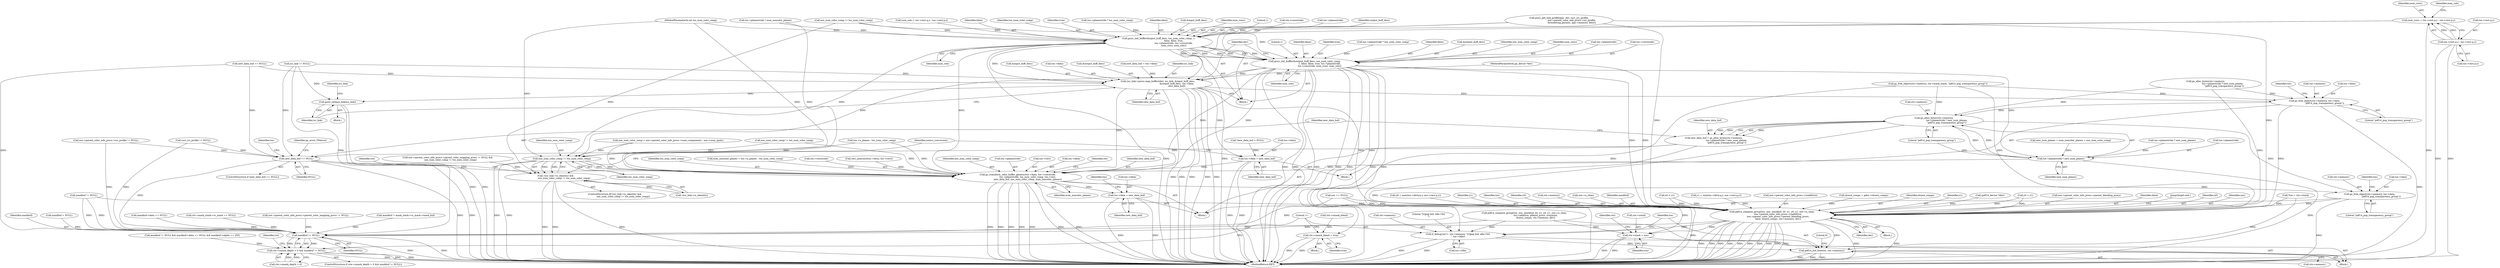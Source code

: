 digraph "0_ghostscript_d621292fb2c8157d9899dcd83fd04dd250e30fe4@integer" {
"1000633" [label="(Call,num_rows = tos->rect.q.y - tos->rect.p.y)"];
"1000635" [label="(Call,tos->rect.q.y - tos->rect.p.y)"];
"1000667" [label="(Call,gsicc_init_buffer(&input_buff_desc, tos_num_color_comp, 1,\n                                          false, false, true,\n                                          tos->planestride, tos->rowstride,\n                                          num_rows, num_cols))"];
"1000683" [label="(Call,gsicc_init_buffer(&output_buff_desc, nos_num_color_comp,\n                                          1, false, false, true, tos->planestride,\n                                          tos->rowstride, num_rows, num_cols))"];
"1000699" [label="(Call,(icc_link->procs.map_buffer)(dev, icc_link, &input_buff_desc,\n                                                     &output_buff_desc, tos->data,\n                                                     new_data_buf))"];
"1000710" [label="(Call,gsicc_release_link(icc_link))"];
"1000722" [label="(Call,gs_free_object(ctx->memory, tos->data,\n                            \"pdf14_pop_transparency_group\"))"];
"1000740" [label="(Call,gs_alloc_bytes(ctx->memory,\n                                    tos->planestride * new_num_planes,\n                                    \"pdf14_pop_transparency_group\"))"];
"1000738" [label="(Call,new_data_buf = gs_alloc_bytes(ctx->memory,\n                                    tos->planestride * new_num_planes,\n                                    \"pdf14_pop_transparency_group\"))"];
"1000751" [label="(Call,new_data_buf == NULL)"];
"1000756" [label="(Call,gs_transform_color_buffer_generic(tos->data, tos->rowstride,\n                            tos->planestride, tos_num_color_comp, tos->rect,\n                            new_data_buf, nos_num_color_comp, num_noncolor_planes))"];
"1000773" [label="(Call,gs_free_object(ctx->memory, tos->data,\n                                \"pdf14_pop_transparency_group\"))"];
"1000846" [label="(Call,pdf14_compose_group(tos, nos, maskbuf, x0, x1, y0, y1, nos->n_chan,\n                 nos->parent_color_info_procs->isadditive,\n                 nos->parent_color_info_procs->parent_blending_procs,\n                 false, drawn_comps, ctx->memory, dev))"];
"1000905" [label="(Call,ctx->stack = nos)"];
"1000917" [label="(Call,maskbuf != NULL)"];
"1000911" [label="(Call,ctx->smask_depth > 0 && maskbuf != NULL)"];
"1000926" [label="(Call,if_debug1m('v', ctx->memory, \"[v]pop buf, idle=%d\n\", tos->idle))"];
"1000935" [label="(Call,pdf14_buf_free(tos, ctx->memory))"];
"1000781" [label="(Call,tos->data = new_data_buf)"];
"1000730" [label="(Call,tos->data = new_data_buf)"];
"1000718" [label="(Call,nos_num_color_comp != tos_num_color_comp)"];
"1000713" [label="(Call,!(icc_link->is_identity) &&\n                        nos_num_color_comp != tos_num_color_comp)"];
"1000744" [label="(Call,tos->planestride * new_num_planes)"];
"1000921" [label="(Call,ctx->smask_blend = true)"];
"1000919" [label="(Identifier,NULL)"];
"1000509" [label="(Call,nos->parent_color_info_procs->icc_profile != NULL)"];
"1000714" [label="(Call,!(icc_link->is_identity))"];
"1000711" [label="(Identifier,icc_link)"];
"1000862" [label="(Call,nos->parent_color_info_procs->parent_blending_procs)"];
"1000741" [label="(Call,ctx->memory)"];
"1000232" [label="(Call,maskbuf = NULL)"];
"1000681" [label="(Identifier,num_rows)"];
"1000671" [label="(Literal,1)"];
"1000729" [label="(Literal,\"pdf14_pop_transparency_group\")"];
"1000688" [label="(Identifier,false)"];
"1000636" [label="(Call,tos->rect.q.y)"];
"1000494" [label="(Block,)"];
"1000920" [label="(Block,)"];
"1000909" [label="(Identifier,nos)"];
"1000726" [label="(Call,tos->data)"];
"1000724" [label="(Identifier,ctx)"];
"1000678" [label="(Call,tos->rowstride)"];
"1000635" [label="(Call,tos->rect.q.y - tos->rect.p.y)"];
"1000690" [label="(Identifier,true)"];
"1000732" [label="(Identifier,tos)"];
"1000905" [label="(Call,ctx->stack = nos)"];
"1000753" [label="(Identifier,NULL)"];
"1000592" [label="(Call,tos->planestride * new_num_planes)"];
"1000867" [label="(Identifier,false)"];
"1000904" [label="(JumpTarget,exit:)"];
"1000850" [label="(Identifier,x0)"];
"1000780" [label="(Literal,\"pdf14_pop_transparency_group\")"];
"1000634" [label="(Identifier,num_rows)"];
"1000571" [label="(Block,)"];
"1000145" [label="(Call,*tos = ctx->stack)"];
"1000209" [label="(Call,nos_num_color_comp = nos->parent_color_info_procs->num_components - nos->num_spots)"];
"1000906" [label="(Call,ctx->stack)"];
"1000709" [label="(Identifier,new_data_buf)"];
"1000675" [label="(Call,tos->planestride)"];
"1000568" [label="(Call,icc_link != NULL)"];
"1000685" [label="(Identifier,output_buff_desc)"];
"1000772" [label="(Identifier,num_noncolor_planes)"];
"1000755" [label="(Identifier,gs_error_VMerror)"];
"1000922" [label="(Call,ctx->smask_blend)"];
"1000734" [label="(Identifier,new_data_buf)"];
"1000758" [label="(Identifier,tos)"];
"1000683" [label="(Call,gsicc_init_buffer(&output_buff_desc, nos_num_color_comp,\n                                          1, false, false, true, tos->planestride,\n                                          tos->rowstride, num_rows, num_cols))"];
"1000923" [label="(Identifier,ctx)"];
"1000942" [label="(MethodReturn,RET)"];
"1000766" [label="(Identifier,tos_num_color_comp)"];
"1000495" [label="(Call,num_noncolor_planes = tos->n_planes - tos_num_color_comp)"];
"1000738" [label="(Call,new_data_buf = gs_alloc_bytes(ctx->memory,\n                                    tos->planestride * new_num_planes,\n                                    \"pdf14_pop_transparency_group\"))"];
"1000473" [label="(Call,nos->parent_color_info_procs->parent_color_mapping_procs != NULL &&\n        nos_num_color_comp != tos_num_color_comp)"];
"1000700" [label="(Identifier,dev)"];
"1000143" [label="(Block,)"];
"1000911" [label="(Call,ctx->smask_depth > 0 && maskbuf != NULL)"];
"1000752" [label="(Identifier,new_data_buf)"];
"1000760" [label="(Call,tos->rowstride)"];
"1000883" [label="(Call,pdf14_compose_group(tos, nos, maskbuf, x0, x1, y0, y1, nos->n_chan,\n                                ctx->additive, pblend_procs, overprint,\n                                drawn_comps, ctx->memory, dev))"];
"1000719" [label="(Identifier,nos_num_color_comp)"];
"1000740" [label="(Call,gs_alloc_bytes(ctx->memory,\n                                    tos->planestride * new_num_planes,\n                                    \"pdf14_pop_transparency_group\"))"];
"1000712" [label="(ControlStructure,if(!(icc_link->is_identity) &&\n                        nos_num_color_comp != tos_num_color_comp))"];
"1000142" [label="(MethodParameterIn,gx_device *dev)"];
"1000650" [label="(Call,num_cols = tos->rect.q.x - tos->rect.p.x)"];
"1000672" [label="(Identifier,false)"];
"1000918" [label="(Identifier,maskbuf)"];
"1000848" [label="(Identifier,nos)"];
"1000488" [label="(Call,x0 < x1)"];
"1000264" [label="(Call,y0 = max(tos->dirty.p.y, nos->rect.p.y))"];
"1000245" [label="(Call,nos == NULL)"];
"1000853" [label="(Identifier,y1)"];
"1000917" [label="(Call,maskbuf != NULL)"];
"1000588" [label="(Call,gs_alloc_bytes(ctx->memory,\n                                                tos->planestride * new_num_planes,\n                                                    \"pdf14_pop_transparency_group\"))"];
"1000872" [label="(Identifier,dev)"];
"1000847" [label="(Identifier,tos)"];
"1000168" [label="(Call,*new_data_buf = NULL)"];
"1000925" [label="(Identifier,true)"];
"1000852" [label="(Identifier,y0)"];
"1000869" [label="(Call,ctx->memory)"];
"1000383" [label="(Call,maskbuf != NULL)"];
"1000702" [label="(Call,&input_buff_desc)"];
"1000682" [label="(Identifier,num_cols)"];
"1000910" [label="(ControlStructure,if (ctx->smask_depth > 0 && maskbuf != NULL))"];
"1000731" [label="(Call,tos->data)"];
"1000607" [label="(Call,tos->planestride * nos_num_color_comp)"];
"1000748" [label="(Identifier,new_num_planes)"];
"1000670" [label="(Identifier,tos_num_color_comp)"];
"1000854" [label="(Call,nos->n_chan)"];
"1000941" [label="(Literal,0)"];
"1000926" [label="(Call,if_debug1m('v', ctx->memory, \"[v]pop buf, idle=%d\n\", tos->idle))"];
"1000785" [label="(Identifier,new_data_buf)"];
"1000914" [label="(Identifier,ctx)"];
"1000849" [label="(Identifier,maskbuf)"];
"1000497" [label="(Call,tos->n_planes - tos_num_color_comp)"];
"1000387" [label="(Call,maskbuf->data == NULL)"];
"1000250" [label="(Call,rect_intersect(tos->dirty, tos->rect))"];
"1000721" [label="(Block,)"];
"1000783" [label="(Identifier,tos)"];
"1000771" [label="(Identifier,nos_num_color_comp)"];
"1000491" [label="(Call,y0 < y1)"];
"1000710" [label="(Call,gsicc_release_link(icc_link))"];
"1000737" [label="(Block,)"];
"1000763" [label="(Call,tos->planestride)"];
"1000281" [label="(Call,y1 = min(tos->dirty.q.y, nos->rect.q.y))"];
"1000730" [label="(Call,tos->data = new_data_buf)"];
"1000749" [label="(Literal,\"pdf14_pop_transparency_group\")"];
"1000345" [label="(Call,ctx->mask_stack->rc_mask == NULL)"];
"1000936" [label="(Identifier,tos)"];
"1000767" [label="(Call,tos->rect)"];
"1000781" [label="(Call,tos->data = new_data_buf)"];
"1000474" [label="(Call,nos->parent_color_info_procs->parent_color_mapping_procs != NULL)"];
"1000722" [label="(Call,gs_free_object(ctx->memory, tos->data,\n                            \"pdf14_pop_transparency_group\"))"];
"1000777" [label="(Call,tos->data)"];
"1000621" [label="(Call,tos->planestride * num_noncolor_planes)"];
"1000744" [label="(Call,tos->planestride * new_num_planes)"];
"1000931" [label="(Literal,\"[v]pop buf, idle=%d\n\")"];
"1000706" [label="(Call,tos->data)"];
"1000699" [label="(Call,(icc_link->procs.map_buffer)(dev, icc_link, &input_buff_desc,\n                                                     &output_buff_desc, tos->data,\n                                                     new_data_buf))"];
"1000937" [label="(Call,ctx->memory)"];
"1000713" [label="(Call,!(icc_link->is_identity) &&\n                        nos_num_color_comp != tos_num_color_comp)"];
"1000757" [label="(Call,tos->data)"];
"1000689" [label="(Identifier,false)"];
"1000704" [label="(Call,&output_buff_desc)"];
"1000516" [label="(Call,curr_icc_profile != NULL)"];
"1000932" [label="(Call,tos->idle)"];
"1000684" [label="(Call,&output_buff_desc)"];
"1000745" [label="(Call,tos->planestride)"];
"1000774" [label="(Call,ctx->memory)"];
"1000686" [label="(Identifier,nos_num_color_comp)"];
"1000697" [label="(Identifier,num_rows)"];
"1000756" [label="(Call,gs_transform_color_buffer_generic(tos->data, tos->rowstride,\n                            tos->planestride, tos_num_color_comp, tos->rect,\n                            new_data_buf, nos_num_color_comp, num_noncolor_planes))"];
"1000912" [label="(Call,ctx->smask_depth > 0)"];
"1000582" [label="(Call,nos_num_color_comp != tos_num_color_comp)"];
"1000667" [label="(Call,gsicc_init_buffer(&input_buff_desc, tos_num_color_comp, 1,\n                                          false, false, true,\n                                          tos->planestride, tos->rowstride,\n                                          num_rows, num_cols))"];
"1000481" [label="(Call,nos_num_color_comp != tos_num_color_comp)"];
"1000674" [label="(Identifier,true)"];
"1000382" [label="(Call,maskbuf != NULL && maskbuf->data == NULL && maskbuf->alpha == 255)"];
"1000846" [label="(Call,pdf14_compose_group(tos, nos, maskbuf, x0, x1, y0, y1, nos->n_chan,\n                 nos->parent_color_info_procs->isadditive,\n                 nos->parent_color_info_procs->parent_blending_procs,\n                 false, drawn_comps, ctx->memory, dev))"];
"1000691" [label="(Call,tos->planestride)"];
"1000750" [label="(ControlStructure,if (new_data_buf == NULL))"];
"1000633" [label="(Call,num_rows = tos->rect.q.y - tos->rect.p.y)"];
"1000739" [label="(Identifier,new_data_buf)"];
"1000718" [label="(Call,nos_num_color_comp != tos_num_color_comp)"];
"1000857" [label="(Call,nos->parent_color_info_procs->isadditive)"];
"1000643" [label="(Call,tos->rect.p.y)"];
"1000552" [label="(Call,gsicc_get_link_profile(pgs, dev, curr_icc_profile,\n                                    nos->parent_color_info_procs->icc_profile,\n                                    &rendering_params, pgs->memory, false))"];
"1000194" [label="(Call,drawn_comps = pdev->drawn_comps)"];
"1000628" [label="(Call,new_data_buf = tos->data)"];
"1000868" [label="(Identifier,drawn_comps)"];
"1000775" [label="(Identifier,ctx)"];
"1000502" [label="(Call,new_num_planes = num_noncolor_planes + nos_num_color_comp)"];
"1000694" [label="(Call,tos->rowstride)"];
"1000140" [label="(MethodParameterIn,int tos_num_color_comp)"];
"1000701" [label="(Identifier,icc_link)"];
"1000698" [label="(Identifier,num_cols)"];
"1000851" [label="(Identifier,x1)"];
"1000751" [label="(Call,new_data_buf == NULL)"];
"1000353" [label="(Call,gs_free_object(ctx->memory, ctx->mask_stack, \"pdf14_pop_transparency_group\"))"];
"1000184" [label="(Call,(pdf14_device *)dev)"];
"1000716" [label="(Identifier,icc_link)"];
"1000616" [label="(Call,tos->planestride * tos_num_color_comp)"];
"1000935" [label="(Call,pdf14_buf_free(tos, ctx->memory))"];
"1000237" [label="(Call,maskbuf = mask_stack->rc_mask->mask_buf)"];
"1000782" [label="(Call,tos->data)"];
"1000927" [label="(Literal,'v')"];
"1000580" [label="(Block,)"];
"1000723" [label="(Call,ctx->memory)"];
"1000921" [label="(Call,ctx->smask_blend = true)"];
"1000788" [label="(Identifier,tos)"];
"1000928" [label="(Call,ctx->memory)"];
"1000599" [label="(Call,new_data_buf == NULL)"];
"1000651" [label="(Identifier,num_cols)"];
"1000673" [label="(Identifier,false)"];
"1000736" [label="(Identifier,nonicc_conversion)"];
"1000668" [label="(Call,&input_buff_desc)"];
"1000770" [label="(Identifier,new_data_buf)"];
"1000773" [label="(Call,gs_free_object(ctx->memory, tos->data,\n                                \"pdf14_pop_transparency_group\"))"];
"1000687" [label="(Literal,1)"];
"1000720" [label="(Identifier,tos_num_color_comp)"];
"1000633" -> "1000580"  [label="AST: "];
"1000633" -> "1000635"  [label="CFG: "];
"1000634" -> "1000633"  [label="AST: "];
"1000635" -> "1000633"  [label="AST: "];
"1000651" -> "1000633"  [label="CFG: "];
"1000633" -> "1000942"  [label="DDG: "];
"1000635" -> "1000633"  [label="DDG: "];
"1000635" -> "1000633"  [label="DDG: "];
"1000633" -> "1000667"  [label="DDG: "];
"1000635" -> "1000643"  [label="CFG: "];
"1000636" -> "1000635"  [label="AST: "];
"1000643" -> "1000635"  [label="AST: "];
"1000635" -> "1000942"  [label="DDG: "];
"1000635" -> "1000942"  [label="DDG: "];
"1000667" -> "1000580"  [label="AST: "];
"1000667" -> "1000682"  [label="CFG: "];
"1000668" -> "1000667"  [label="AST: "];
"1000670" -> "1000667"  [label="AST: "];
"1000671" -> "1000667"  [label="AST: "];
"1000672" -> "1000667"  [label="AST: "];
"1000673" -> "1000667"  [label="AST: "];
"1000674" -> "1000667"  [label="AST: "];
"1000675" -> "1000667"  [label="AST: "];
"1000678" -> "1000667"  [label="AST: "];
"1000681" -> "1000667"  [label="AST: "];
"1000682" -> "1000667"  [label="AST: "];
"1000685" -> "1000667"  [label="CFG: "];
"1000667" -> "1000942"  [label="DDG: "];
"1000667" -> "1000942"  [label="DDG: "];
"1000616" -> "1000667"  [label="DDG: "];
"1000582" -> "1000667"  [label="DDG: "];
"1000140" -> "1000667"  [label="DDG: "];
"1000552" -> "1000667"  [label="DDG: "];
"1000621" -> "1000667"  [label="DDG: "];
"1000650" -> "1000667"  [label="DDG: "];
"1000667" -> "1000683"  [label="DDG: "];
"1000667" -> "1000683"  [label="DDG: "];
"1000667" -> "1000683"  [label="DDG: "];
"1000667" -> "1000683"  [label="DDG: "];
"1000667" -> "1000683"  [label="DDG: "];
"1000667" -> "1000683"  [label="DDG: "];
"1000667" -> "1000699"  [label="DDG: "];
"1000667" -> "1000718"  [label="DDG: "];
"1000667" -> "1000756"  [label="DDG: "];
"1000683" -> "1000580"  [label="AST: "];
"1000683" -> "1000698"  [label="CFG: "];
"1000684" -> "1000683"  [label="AST: "];
"1000686" -> "1000683"  [label="AST: "];
"1000687" -> "1000683"  [label="AST: "];
"1000688" -> "1000683"  [label="AST: "];
"1000689" -> "1000683"  [label="AST: "];
"1000690" -> "1000683"  [label="AST: "];
"1000691" -> "1000683"  [label="AST: "];
"1000694" -> "1000683"  [label="AST: "];
"1000697" -> "1000683"  [label="AST: "];
"1000698" -> "1000683"  [label="AST: "];
"1000700" -> "1000683"  [label="CFG: "];
"1000683" -> "1000942"  [label="DDG: "];
"1000683" -> "1000942"  [label="DDG: "];
"1000683" -> "1000942"  [label="DDG: "];
"1000683" -> "1000942"  [label="DDG: "];
"1000683" -> "1000942"  [label="DDG: "];
"1000683" -> "1000942"  [label="DDG: "];
"1000683" -> "1000942"  [label="DDG: "];
"1000582" -> "1000683"  [label="DDG: "];
"1000607" -> "1000683"  [label="DDG: "];
"1000683" -> "1000699"  [label="DDG: "];
"1000683" -> "1000718"  [label="DDG: "];
"1000683" -> "1000744"  [label="DDG: "];
"1000683" -> "1000756"  [label="DDG: "];
"1000683" -> "1000756"  [label="DDG: "];
"1000683" -> "1000846"  [label="DDG: "];
"1000683" -> "1000921"  [label="DDG: "];
"1000699" -> "1000580"  [label="AST: "];
"1000699" -> "1000709"  [label="CFG: "];
"1000700" -> "1000699"  [label="AST: "];
"1000701" -> "1000699"  [label="AST: "];
"1000702" -> "1000699"  [label="AST: "];
"1000704" -> "1000699"  [label="AST: "];
"1000706" -> "1000699"  [label="AST: "];
"1000709" -> "1000699"  [label="AST: "];
"1000711" -> "1000699"  [label="CFG: "];
"1000699" -> "1000942"  [label="DDG: "];
"1000699" -> "1000942"  [label="DDG: "];
"1000699" -> "1000942"  [label="DDG: "];
"1000699" -> "1000942"  [label="DDG: "];
"1000699" -> "1000942"  [label="DDG: "];
"1000552" -> "1000699"  [label="DDG: "];
"1000142" -> "1000699"  [label="DDG: "];
"1000568" -> "1000699"  [label="DDG: "];
"1000628" -> "1000699"  [label="DDG: "];
"1000599" -> "1000699"  [label="DDG: "];
"1000699" -> "1000710"  [label="DDG: "];
"1000699" -> "1000722"  [label="DDG: "];
"1000699" -> "1000730"  [label="DDG: "];
"1000699" -> "1000756"  [label="DDG: "];
"1000699" -> "1000846"  [label="DDG: "];
"1000710" -> "1000571"  [label="AST: "];
"1000710" -> "1000711"  [label="CFG: "];
"1000711" -> "1000710"  [label="AST: "];
"1000716" -> "1000710"  [label="CFG: "];
"1000710" -> "1000942"  [label="DDG: "];
"1000710" -> "1000942"  [label="DDG: "];
"1000568" -> "1000710"  [label="DDG: "];
"1000722" -> "1000721"  [label="AST: "];
"1000722" -> "1000729"  [label="CFG: "];
"1000723" -> "1000722"  [label="AST: "];
"1000726" -> "1000722"  [label="AST: "];
"1000729" -> "1000722"  [label="AST: "];
"1000732" -> "1000722"  [label="CFG: "];
"1000722" -> "1000942"  [label="DDG: "];
"1000588" -> "1000722"  [label="DDG: "];
"1000353" -> "1000722"  [label="DDG: "];
"1000722" -> "1000740"  [label="DDG: "];
"1000722" -> "1000846"  [label="DDG: "];
"1000740" -> "1000738"  [label="AST: "];
"1000740" -> "1000749"  [label="CFG: "];
"1000741" -> "1000740"  [label="AST: "];
"1000744" -> "1000740"  [label="AST: "];
"1000749" -> "1000740"  [label="AST: "];
"1000738" -> "1000740"  [label="CFG: "];
"1000740" -> "1000942"  [label="DDG: "];
"1000740" -> "1000738"  [label="DDG: "];
"1000740" -> "1000738"  [label="DDG: "];
"1000740" -> "1000738"  [label="DDG: "];
"1000588" -> "1000740"  [label="DDG: "];
"1000353" -> "1000740"  [label="DDG: "];
"1000744" -> "1000740"  [label="DDG: "];
"1000744" -> "1000740"  [label="DDG: "];
"1000740" -> "1000773"  [label="DDG: "];
"1000738" -> "1000737"  [label="AST: "];
"1000739" -> "1000738"  [label="AST: "];
"1000752" -> "1000738"  [label="CFG: "];
"1000738" -> "1000942"  [label="DDG: "];
"1000738" -> "1000751"  [label="DDG: "];
"1000751" -> "1000750"  [label="AST: "];
"1000751" -> "1000753"  [label="CFG: "];
"1000752" -> "1000751"  [label="AST: "];
"1000753" -> "1000751"  [label="AST: "];
"1000755" -> "1000751"  [label="CFG: "];
"1000758" -> "1000751"  [label="CFG: "];
"1000751" -> "1000942"  [label="DDG: "];
"1000751" -> "1000942"  [label="DDG: "];
"1000568" -> "1000751"  [label="DDG: "];
"1000599" -> "1000751"  [label="DDG: "];
"1000509" -> "1000751"  [label="DDG: "];
"1000516" -> "1000751"  [label="DDG: "];
"1000751" -> "1000756"  [label="DDG: "];
"1000751" -> "1000917"  [label="DDG: "];
"1000756" -> "1000737"  [label="AST: "];
"1000756" -> "1000772"  [label="CFG: "];
"1000757" -> "1000756"  [label="AST: "];
"1000760" -> "1000756"  [label="AST: "];
"1000763" -> "1000756"  [label="AST: "];
"1000766" -> "1000756"  [label="AST: "];
"1000767" -> "1000756"  [label="AST: "];
"1000770" -> "1000756"  [label="AST: "];
"1000771" -> "1000756"  [label="AST: "];
"1000772" -> "1000756"  [label="AST: "];
"1000775" -> "1000756"  [label="CFG: "];
"1000756" -> "1000942"  [label="DDG: "];
"1000756" -> "1000942"  [label="DDG: "];
"1000756" -> "1000942"  [label="DDG: "];
"1000756" -> "1000942"  [label="DDG: "];
"1000756" -> "1000942"  [label="DDG: "];
"1000756" -> "1000942"  [label="DDG: "];
"1000756" -> "1000942"  [label="DDG: "];
"1000730" -> "1000756"  [label="DDG: "];
"1000744" -> "1000756"  [label="DDG: "];
"1000497" -> "1000756"  [label="DDG: "];
"1000718" -> "1000756"  [label="DDG: "];
"1000718" -> "1000756"  [label="DDG: "];
"1000140" -> "1000756"  [label="DDG: "];
"1000250" -> "1000756"  [label="DDG: "];
"1000209" -> "1000756"  [label="DDG: "];
"1000481" -> "1000756"  [label="DDG: "];
"1000621" -> "1000756"  [label="DDG: "];
"1000495" -> "1000756"  [label="DDG: "];
"1000756" -> "1000773"  [label="DDG: "];
"1000756" -> "1000781"  [label="DDG: "];
"1000773" -> "1000737"  [label="AST: "];
"1000773" -> "1000780"  [label="CFG: "];
"1000774" -> "1000773"  [label="AST: "];
"1000777" -> "1000773"  [label="AST: "];
"1000780" -> "1000773"  [label="AST: "];
"1000783" -> "1000773"  [label="CFG: "];
"1000773" -> "1000942"  [label="DDG: "];
"1000773" -> "1000846"  [label="DDG: "];
"1000846" -> "1000494"  [label="AST: "];
"1000846" -> "1000872"  [label="CFG: "];
"1000847" -> "1000846"  [label="AST: "];
"1000848" -> "1000846"  [label="AST: "];
"1000849" -> "1000846"  [label="AST: "];
"1000850" -> "1000846"  [label="AST: "];
"1000851" -> "1000846"  [label="AST: "];
"1000852" -> "1000846"  [label="AST: "];
"1000853" -> "1000846"  [label="AST: "];
"1000854" -> "1000846"  [label="AST: "];
"1000857" -> "1000846"  [label="AST: "];
"1000862" -> "1000846"  [label="AST: "];
"1000867" -> "1000846"  [label="AST: "];
"1000868" -> "1000846"  [label="AST: "];
"1000869" -> "1000846"  [label="AST: "];
"1000872" -> "1000846"  [label="AST: "];
"1000904" -> "1000846"  [label="CFG: "];
"1000846" -> "1000942"  [label="DDG: "];
"1000846" -> "1000942"  [label="DDG: "];
"1000846" -> "1000942"  [label="DDG: "];
"1000846" -> "1000942"  [label="DDG: "];
"1000846" -> "1000942"  [label="DDG: "];
"1000846" -> "1000942"  [label="DDG: "];
"1000846" -> "1000942"  [label="DDG: "];
"1000846" -> "1000942"  [label="DDG: "];
"1000846" -> "1000942"  [label="DDG: "];
"1000846" -> "1000942"  [label="DDG: "];
"1000846" -> "1000942"  [label="DDG: "];
"1000846" -> "1000942"  [label="DDG: "];
"1000145" -> "1000846"  [label="DDG: "];
"1000245" -> "1000846"  [label="DDG: "];
"1000383" -> "1000846"  [label="DDG: "];
"1000488" -> "1000846"  [label="DDG: "];
"1000488" -> "1000846"  [label="DDG: "];
"1000264" -> "1000846"  [label="DDG: "];
"1000491" -> "1000846"  [label="DDG: "];
"1000491" -> "1000846"  [label="DDG: "];
"1000281" -> "1000846"  [label="DDG: "];
"1000552" -> "1000846"  [label="DDG: "];
"1000552" -> "1000846"  [label="DDG: "];
"1000194" -> "1000846"  [label="DDG: "];
"1000588" -> "1000846"  [label="DDG: "];
"1000353" -> "1000846"  [label="DDG: "];
"1000184" -> "1000846"  [label="DDG: "];
"1000142" -> "1000846"  [label="DDG: "];
"1000846" -> "1000905"  [label="DDG: "];
"1000846" -> "1000917"  [label="DDG: "];
"1000846" -> "1000926"  [label="DDG: "];
"1000846" -> "1000935"  [label="DDG: "];
"1000905" -> "1000143"  [label="AST: "];
"1000905" -> "1000909"  [label="CFG: "];
"1000906" -> "1000905"  [label="AST: "];
"1000909" -> "1000905"  [label="AST: "];
"1000914" -> "1000905"  [label="CFG: "];
"1000905" -> "1000942"  [label="DDG: "];
"1000905" -> "1000942"  [label="DDG: "];
"1000883" -> "1000905"  [label="DDG: "];
"1000245" -> "1000905"  [label="DDG: "];
"1000917" -> "1000911"  [label="AST: "];
"1000917" -> "1000919"  [label="CFG: "];
"1000918" -> "1000917"  [label="AST: "];
"1000919" -> "1000917"  [label="AST: "];
"1000911" -> "1000917"  [label="CFG: "];
"1000917" -> "1000942"  [label="DDG: "];
"1000917" -> "1000942"  [label="DDG: "];
"1000917" -> "1000911"  [label="DDG: "];
"1000917" -> "1000911"  [label="DDG: "];
"1000232" -> "1000917"  [label="DDG: "];
"1000383" -> "1000917"  [label="DDG: "];
"1000383" -> "1000917"  [label="DDG: "];
"1000237" -> "1000917"  [label="DDG: "];
"1000883" -> "1000917"  [label="DDG: "];
"1000474" -> "1000917"  [label="DDG: "];
"1000568" -> "1000917"  [label="DDG: "];
"1000387" -> "1000917"  [label="DDG: "];
"1000509" -> "1000917"  [label="DDG: "];
"1000516" -> "1000917"  [label="DDG: "];
"1000599" -> "1000917"  [label="DDG: "];
"1000245" -> "1000917"  [label="DDG: "];
"1000345" -> "1000917"  [label="DDG: "];
"1000911" -> "1000910"  [label="AST: "];
"1000911" -> "1000912"  [label="CFG: "];
"1000912" -> "1000911"  [label="AST: "];
"1000923" -> "1000911"  [label="CFG: "];
"1000927" -> "1000911"  [label="CFG: "];
"1000911" -> "1000942"  [label="DDG: "];
"1000911" -> "1000942"  [label="DDG: "];
"1000911" -> "1000942"  [label="DDG: "];
"1000912" -> "1000911"  [label="DDG: "];
"1000912" -> "1000911"  [label="DDG: "];
"1000382" -> "1000911"  [label="DDG: "];
"1000926" -> "1000143"  [label="AST: "];
"1000926" -> "1000932"  [label="CFG: "];
"1000927" -> "1000926"  [label="AST: "];
"1000928" -> "1000926"  [label="AST: "];
"1000931" -> "1000926"  [label="AST: "];
"1000932" -> "1000926"  [label="AST: "];
"1000936" -> "1000926"  [label="CFG: "];
"1000926" -> "1000942"  [label="DDG: "];
"1000926" -> "1000942"  [label="DDG: "];
"1000883" -> "1000926"  [label="DDG: "];
"1000353" -> "1000926"  [label="DDG: "];
"1000926" -> "1000935"  [label="DDG: "];
"1000935" -> "1000143"  [label="AST: "];
"1000935" -> "1000937"  [label="CFG: "];
"1000936" -> "1000935"  [label="AST: "];
"1000937" -> "1000935"  [label="AST: "];
"1000941" -> "1000935"  [label="CFG: "];
"1000935" -> "1000942"  [label="DDG: "];
"1000935" -> "1000942"  [label="DDG: "];
"1000935" -> "1000942"  [label="DDG: "];
"1000883" -> "1000935"  [label="DDG: "];
"1000145" -> "1000935"  [label="DDG: "];
"1000781" -> "1000737"  [label="AST: "];
"1000781" -> "1000785"  [label="CFG: "];
"1000782" -> "1000781"  [label="AST: "];
"1000785" -> "1000781"  [label="AST: "];
"1000788" -> "1000781"  [label="CFG: "];
"1000781" -> "1000942"  [label="DDG: "];
"1000781" -> "1000942"  [label="DDG: "];
"1000730" -> "1000721"  [label="AST: "];
"1000730" -> "1000734"  [label="CFG: "];
"1000731" -> "1000730"  [label="AST: "];
"1000734" -> "1000730"  [label="AST: "];
"1000736" -> "1000730"  [label="CFG: "];
"1000730" -> "1000942"  [label="DDG: "];
"1000730" -> "1000942"  [label="DDG: "];
"1000168" -> "1000730"  [label="DDG: "];
"1000718" -> "1000713"  [label="AST: "];
"1000718" -> "1000720"  [label="CFG: "];
"1000719" -> "1000718"  [label="AST: "];
"1000720" -> "1000718"  [label="AST: "];
"1000713" -> "1000718"  [label="CFG: "];
"1000718" -> "1000942"  [label="DDG: "];
"1000718" -> "1000942"  [label="DDG: "];
"1000718" -> "1000713"  [label="DDG: "];
"1000718" -> "1000713"  [label="DDG: "];
"1000209" -> "1000718"  [label="DDG: "];
"1000481" -> "1000718"  [label="DDG: "];
"1000497" -> "1000718"  [label="DDG: "];
"1000140" -> "1000718"  [label="DDG: "];
"1000713" -> "1000712"  [label="AST: "];
"1000713" -> "1000714"  [label="CFG: "];
"1000714" -> "1000713"  [label="AST: "];
"1000724" -> "1000713"  [label="CFG: "];
"1000736" -> "1000713"  [label="CFG: "];
"1000713" -> "1000942"  [label="DDG: "];
"1000713" -> "1000942"  [label="DDG: "];
"1000713" -> "1000942"  [label="DDG: "];
"1000714" -> "1000713"  [label="DDG: "];
"1000582" -> "1000713"  [label="DDG: "];
"1000473" -> "1000713"  [label="DDG: "];
"1000744" -> "1000748"  [label="CFG: "];
"1000745" -> "1000744"  [label="AST: "];
"1000748" -> "1000744"  [label="AST: "];
"1000749" -> "1000744"  [label="CFG: "];
"1000744" -> "1000942"  [label="DDG: "];
"1000502" -> "1000744"  [label="DDG: "];
"1000592" -> "1000744"  [label="DDG: "];
"1000921" -> "1000920"  [label="AST: "];
"1000921" -> "1000925"  [label="CFG: "];
"1000922" -> "1000921"  [label="AST: "];
"1000925" -> "1000921"  [label="AST: "];
"1000927" -> "1000921"  [label="CFG: "];
"1000921" -> "1000942"  [label="DDG: "];
"1000921" -> "1000942"  [label="DDG: "];
}
